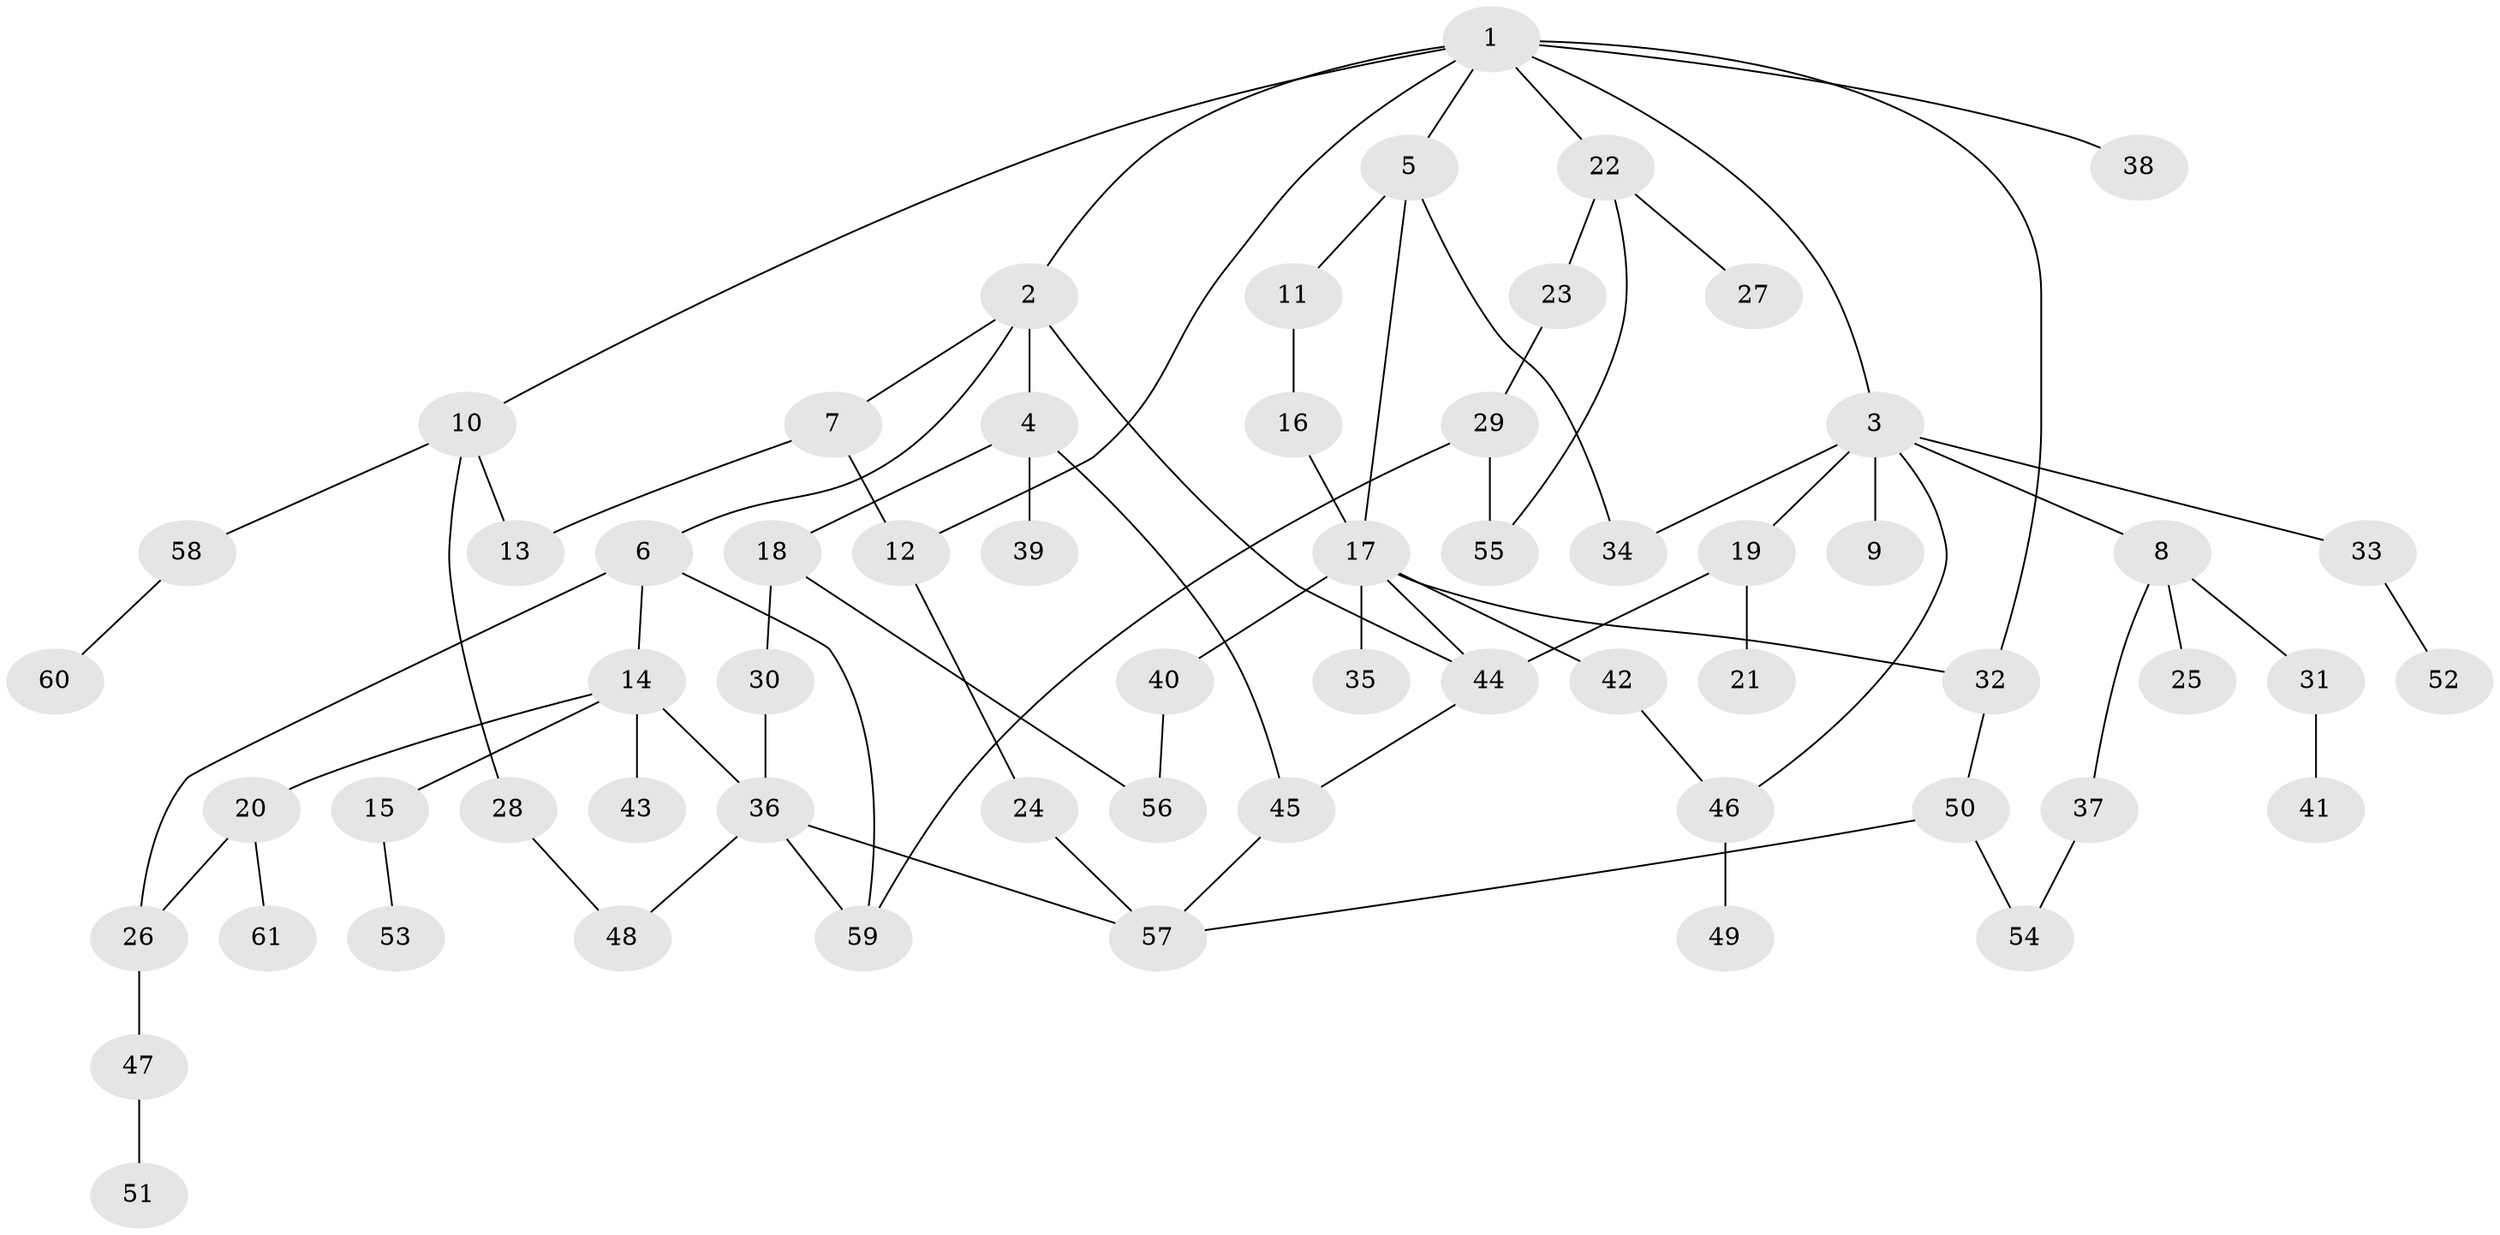 // coarse degree distribution, {6: 0.08, 2: 0.16, 1: 0.28, 7: 0.08, 5: 0.12, 3: 0.16, 4: 0.12}
// Generated by graph-tools (version 1.1) at 2025/35/03/04/25 23:35:59]
// undirected, 61 vertices, 80 edges
graph export_dot {
  node [color=gray90,style=filled];
  1;
  2;
  3;
  4;
  5;
  6;
  7;
  8;
  9;
  10;
  11;
  12;
  13;
  14;
  15;
  16;
  17;
  18;
  19;
  20;
  21;
  22;
  23;
  24;
  25;
  26;
  27;
  28;
  29;
  30;
  31;
  32;
  33;
  34;
  35;
  36;
  37;
  38;
  39;
  40;
  41;
  42;
  43;
  44;
  45;
  46;
  47;
  48;
  49;
  50;
  51;
  52;
  53;
  54;
  55;
  56;
  57;
  58;
  59;
  60;
  61;
  1 -- 2;
  1 -- 3;
  1 -- 5;
  1 -- 10;
  1 -- 12;
  1 -- 22;
  1 -- 38;
  1 -- 32;
  2 -- 4;
  2 -- 6;
  2 -- 7;
  2 -- 44;
  3 -- 8;
  3 -- 9;
  3 -- 19;
  3 -- 33;
  3 -- 34;
  3 -- 46;
  4 -- 18;
  4 -- 39;
  4 -- 45;
  5 -- 11;
  5 -- 17;
  5 -- 34;
  6 -- 14;
  6 -- 26;
  6 -- 59;
  7 -- 12;
  7 -- 13;
  8 -- 25;
  8 -- 31;
  8 -- 37;
  10 -- 13;
  10 -- 28;
  10 -- 58;
  11 -- 16;
  12 -- 24;
  14 -- 15;
  14 -- 20;
  14 -- 36;
  14 -- 43;
  15 -- 53;
  16 -- 17;
  17 -- 32;
  17 -- 35;
  17 -- 40;
  17 -- 42;
  17 -- 44;
  18 -- 30;
  18 -- 56;
  19 -- 21;
  19 -- 44;
  20 -- 26;
  20 -- 61;
  22 -- 23;
  22 -- 27;
  22 -- 55;
  23 -- 29;
  24 -- 57;
  26 -- 47;
  28 -- 48;
  29 -- 59;
  29 -- 55;
  30 -- 36;
  31 -- 41;
  32 -- 50;
  33 -- 52;
  36 -- 48;
  36 -- 59;
  36 -- 57;
  37 -- 54;
  40 -- 56;
  42 -- 46;
  44 -- 45;
  45 -- 57;
  46 -- 49;
  47 -- 51;
  50 -- 57;
  50 -- 54;
  58 -- 60;
}
